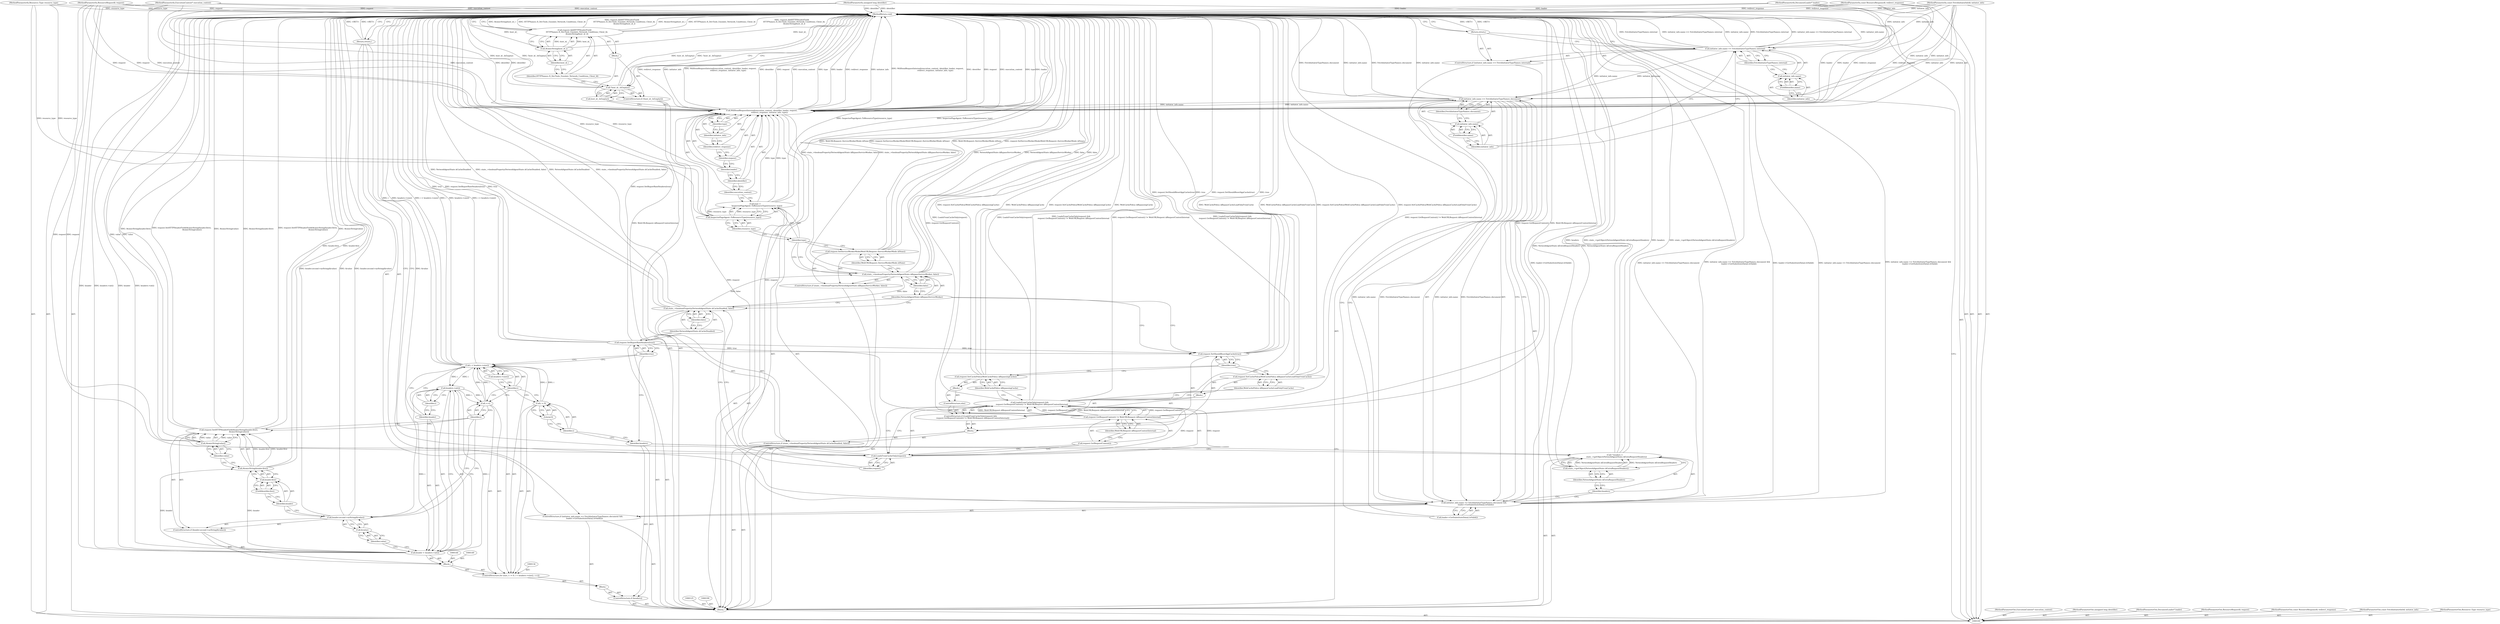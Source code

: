 digraph "0_Chrome_1c40f9042ae2d6ee7483d72998aabb5e73b2ff60_1" {
"1000211" [label="(MethodReturn,void)"];
"1000115" [label="(Return,return;)"];
"1000116" [label="(ControlStructure,if (initiator_info.name == FetchInitiatorTypeNames::document &&\n      loader->GetSubstituteData().IsValid()))"];
"1000121" [label="(FieldIdentifier,name)"];
"1000122" [label="(Identifier,FetchInitiatorTypeNames::document)"];
"1000117" [label="(Call,initiator_info.name == FetchInitiatorTypeNames::document &&\n      loader->GetSubstituteData().IsValid())"];
"1000118" [label="(Call,initiator_info.name == FetchInitiatorTypeNames::document)"];
"1000119" [label="(Call,initiator_info.name)"];
"1000120" [label="(Identifier,initiator_info)"];
"1000123" [label="(Call,loader->GetSubstituteData().IsValid())"];
"1000124" [label="(Return,return;)"];
"1000126" [label="(Call,* headers =\n      state_->getObject(NetworkAgentState::kExtraRequestHeaders))"];
"1000127" [label="(Identifier,headers)"];
"1000129" [label="(Identifier,NetworkAgentState::kExtraRequestHeaders)"];
"1000128" [label="(Call,state_->getObject(NetworkAgentState::kExtraRequestHeaders))"];
"1000132" [label="(Block,)"];
"1000130" [label="(ControlStructure,if (headers))"];
"1000131" [label="(Identifier,headers)"];
"1000135" [label="(Call,i = 0)"];
"1000136" [label="(Identifier,i)"];
"1000137" [label="(Literal,0)"];
"1000138" [label="(Call,i < headers->size())"];
"1000139" [label="(Identifier,i)"];
"1000140" [label="(Call,headers->size())"];
"1000133" [label="(ControlStructure,for (size_t i = 0; i < headers->size(); ++i))"];
"1000141" [label="(Call,++i)"];
"1000142" [label="(Identifier,i)"];
"1000101" [label="(MethodParameterIn,ExecutionContext* execution_context)"];
"1000347" [label="(MethodParameterOut,ExecutionContext* execution_context)"];
"1000145" [label="(Call,header = headers->at(i))"];
"1000146" [label="(Identifier,header)"];
"1000147" [label="(Call,headers->at(i))"];
"1000148" [label="(Identifier,i)"];
"1000143" [label="(Block,)"];
"1000151" [label="(Call,header.second->asString(&value))"];
"1000152" [label="(Call,&value)"];
"1000153" [label="(Identifier,value)"];
"1000150" [label="(ControlStructure,if (header.second->asString(&value)))"];
"1000155" [label="(Call,AtomicString(header.first))"];
"1000156" [label="(Call,header.first)"];
"1000157" [label="(Identifier,header)"];
"1000158" [label="(FieldIdentifier,first)"];
"1000154" [label="(Call,request.SetHTTPHeaderField(AtomicString(header.first),\n                                   AtomicString(value)))"];
"1000159" [label="(Call,AtomicString(value))"];
"1000160" [label="(Identifier,value)"];
"1000161" [label="(Call,request.SetReportRawHeaders(true))"];
"1000162" [label="(Identifier,true)"];
"1000102" [label="(MethodParameterIn,unsigned long identifier)"];
"1000348" [label="(MethodParameterOut,unsigned long identifier)"];
"1000163" [label="(ControlStructure,if (state_->booleanProperty(NetworkAgentState::kCacheDisabled, false)))"];
"1000165" [label="(Identifier,NetworkAgentState::kCacheDisabled)"];
"1000164" [label="(Call,state_->booleanProperty(NetworkAgentState::kCacheDisabled, false))"];
"1000166" [label="(Identifier,false)"];
"1000167" [label="(Block,)"];
"1000171" [label="(Identifier,request)"];
"1000168" [label="(ControlStructure,if (LoadsFromCacheOnly(request) &&\n        request.GetRequestContext() != WebURLRequest::kRequestContextInternal))"];
"1000169" [label="(Call,LoadsFromCacheOnly(request) &&\n        request.GetRequestContext() != WebURLRequest::kRequestContextInternal)"];
"1000170" [label="(Call,LoadsFromCacheOnly(request))"];
"1000174" [label="(Identifier,WebURLRequest::kRequestContextInternal)"];
"1000175" [label="(Block,)"];
"1000172" [label="(Call,request.GetRequestContext() != WebURLRequest::kRequestContextInternal)"];
"1000173" [label="(Call,request.GetRequestContext())"];
"1000177" [label="(Identifier,WebCachePolicy::kBypassCacheLoadOnlyFromCache)"];
"1000176" [label="(Call,request.SetCachePolicy(WebCachePolicy::kBypassCacheLoadOnlyFromCache))"];
"1000179" [label="(Block,)"];
"1000178" [label="(ControlStructure,else)"];
"1000181" [label="(Identifier,WebCachePolicy::kBypassingCache)"];
"1000180" [label="(Call,request.SetCachePolicy(WebCachePolicy::kBypassingCache))"];
"1000183" [label="(Identifier,true)"];
"1000182" [label="(Call,request.SetShouldResetAppCache(true))"];
"1000184" [label="(ControlStructure,if (state_->booleanProperty(NetworkAgentState::kBypassServiceWorker, false)))"];
"1000186" [label="(Identifier,NetworkAgentState::kBypassServiceWorker)"];
"1000185" [label="(Call,state_->booleanProperty(NetworkAgentState::kBypassServiceWorker, false))"];
"1000187" [label="(Identifier,false)"];
"1000103" [label="(MethodParameterIn,DocumentLoader* loader)"];
"1000349" [label="(MethodParameterOut,DocumentLoader* loader)"];
"1000189" [label="(Identifier,WebURLRequest::ServiceWorkerMode::kNone)"];
"1000188" [label="(Call,request.SetServiceWorkerMode(WebURLRequest::ServiceWorkerMode::kNone))"];
"1000191" [label="(Call,type =\n      InspectorPageAgent::ToResourceType(resource_type))"];
"1000192" [label="(Identifier,type)"];
"1000194" [label="(Identifier,resource_type)"];
"1000193" [label="(Call,InspectorPageAgent::ToResourceType(resource_type))"];
"1000196" [label="(Identifier,execution_context)"];
"1000195" [label="(Call,WillSendRequestInternal(execution_context, identifier, loader, request,\n                          redirect_response, initiator_info, type))"];
"1000197" [label="(Identifier,identifier)"];
"1000198" [label="(Identifier,loader)"];
"1000199" [label="(Identifier,request)"];
"1000200" [label="(Identifier,redirect_response)"];
"1000201" [label="(Identifier,initiator_info)"];
"1000202" [label="(Identifier,type)"];
"1000206" [label="(Block,)"];
"1000203" [label="(ControlStructure,if (!host_id_.IsEmpty()))"];
"1000204" [label="(Call,!host_id_.IsEmpty())"];
"1000205" [label="(Call,host_id_.IsEmpty())"];
"1000207" [label="(Call,request.AddHTTPHeaderField(\n        HTTPNames::X_DevTools_Emulate_Network_Conditions_Client_Id,\n        AtomicString(host_id_)))"];
"1000104" [label="(MethodParameterIn,ResourceRequest& request)"];
"1000350" [label="(MethodParameterOut,ResourceRequest& request)"];
"1000208" [label="(Identifier,HTTPNames::X_DevTools_Emulate_Network_Conditions_Client_Id)"];
"1000210" [label="(Identifier,host_id_)"];
"1000209" [label="(Call,AtomicString(host_id_))"];
"1000105" [label="(MethodParameterIn,const ResourceResponse& redirect_response)"];
"1000351" [label="(MethodParameterOut,const ResourceResponse& redirect_response)"];
"1000106" [label="(MethodParameterIn,const FetchInitiatorInfo& initiator_info)"];
"1000352" [label="(MethodParameterOut,const FetchInitiatorInfo& initiator_info)"];
"1000108" [label="(Block,)"];
"1000107" [label="(MethodParameterIn,Resource::Type resource_type)"];
"1000353" [label="(MethodParameterOut,Resource::Type resource_type)"];
"1000113" [label="(FieldIdentifier,name)"];
"1000109" [label="(ControlStructure,if (initiator_info.name == FetchInitiatorTypeNames::internal))"];
"1000114" [label="(Identifier,FetchInitiatorTypeNames::internal)"];
"1000110" [label="(Call,initiator_info.name == FetchInitiatorTypeNames::internal)"];
"1000111" [label="(Call,initiator_info.name)"];
"1000112" [label="(Identifier,initiator_info)"];
"1000211" -> "1000100"  [label="AST: "];
"1000211" -> "1000115"  [label="CFG: "];
"1000211" -> "1000124"  [label="CFG: "];
"1000211" -> "1000207"  [label="CFG: "];
"1000211" -> "1000204"  [label="CFG: "];
"1000124" -> "1000211"  [label="DDG: <RET>"];
"1000207" -> "1000211"  [label="DDG: AtomicString(host_id_)"];
"1000207" -> "1000211"  [label="DDG: HTTPNames::X_DevTools_Emulate_Network_Conditions_Client_Id"];
"1000207" -> "1000211"  [label="DDG: request.AddHTTPHeaderField(\n        HTTPNames::X_DevTools_Emulate_Network_Conditions_Client_Id,\n        AtomicString(host_id_))"];
"1000185" -> "1000211"  [label="DDG: state_->booleanProperty(NetworkAgentState::kBypassServiceWorker, false)"];
"1000185" -> "1000211"  [label="DDG: NetworkAgentState::kBypassServiceWorker"];
"1000185" -> "1000211"  [label="DDG: false"];
"1000169" -> "1000211"  [label="DDG: LoadsFromCacheOnly(request) &&\n        request.GetRequestContext() != WebURLRequest::kRequestContextInternal"];
"1000169" -> "1000211"  [label="DDG: request.GetRequestContext() != WebURLRequest::kRequestContextInternal"];
"1000169" -> "1000211"  [label="DDG: LoadsFromCacheOnly(request)"];
"1000195" -> "1000211"  [label="DDG: redirect_response"];
"1000195" -> "1000211"  [label="DDG: initiator_info"];
"1000195" -> "1000211"  [label="DDG: WillSendRequestInternal(execution_context, identifier, loader, request,\n                          redirect_response, initiator_info, type)"];
"1000195" -> "1000211"  [label="DDG: identifier"];
"1000195" -> "1000211"  [label="DDG: request"];
"1000195" -> "1000211"  [label="DDG: execution_context"];
"1000195" -> "1000211"  [label="DDG: type"];
"1000195" -> "1000211"  [label="DDG: loader"];
"1000104" -> "1000211"  [label="DDG: request"];
"1000105" -> "1000211"  [label="DDG: redirect_response"];
"1000180" -> "1000211"  [label="DDG: WebCachePolicy::kBypassingCache"];
"1000180" -> "1000211"  [label="DDG: request.SetCachePolicy(WebCachePolicy::kBypassingCache)"];
"1000117" -> "1000211"  [label="DDG: initiator_info.name == FetchInitiatorTypeNames::document"];
"1000117" -> "1000211"  [label="DDG: initiator_info.name == FetchInitiatorTypeNames::document &&\n      loader->GetSubstituteData().IsValid()"];
"1000117" -> "1000211"  [label="DDG: loader->GetSubstituteData().IsValid()"];
"1000102" -> "1000211"  [label="DDG: identifier"];
"1000154" -> "1000211"  [label="DDG: request.SetHTTPHeaderField(AtomicString(header.first),\n                                   AtomicString(value))"];
"1000154" -> "1000211"  [label="DDG: AtomicString(value)"];
"1000154" -> "1000211"  [label="DDG: AtomicString(header.first)"];
"1000182" -> "1000211"  [label="DDG: request.SetShouldResetAppCache(true)"];
"1000182" -> "1000211"  [label="DDG: true"];
"1000188" -> "1000211"  [label="DDG: request.SetServiceWorkerMode(WebURLRequest::ServiceWorkerMode::kNone)"];
"1000188" -> "1000211"  [label="DDG: WebURLRequest::ServiceWorkerMode::kNone"];
"1000164" -> "1000211"  [label="DDG: state_->booleanProperty(NetworkAgentState::kCacheDisabled, false)"];
"1000164" -> "1000211"  [label="DDG: NetworkAgentState::kCacheDisabled"];
"1000193" -> "1000211"  [label="DDG: resource_type"];
"1000209" -> "1000211"  [label="DDG: host_id_"];
"1000107" -> "1000211"  [label="DDG: resource_type"];
"1000151" -> "1000211"  [label="DDG: header.second->asString(&value)"];
"1000151" -> "1000211"  [label="DDG: &value"];
"1000110" -> "1000211"  [label="DDG: FetchInitiatorTypeNames::internal"];
"1000110" -> "1000211"  [label="DDG: initiator_info.name == FetchInitiatorTypeNames::internal"];
"1000110" -> "1000211"  [label="DDG: initiator_info.name"];
"1000159" -> "1000211"  [label="DDG: value"];
"1000138" -> "1000211"  [label="DDG: i"];
"1000138" -> "1000211"  [label="DDG: headers->size()"];
"1000138" -> "1000211"  [label="DDG: i < headers->size()"];
"1000128" -> "1000211"  [label="DDG: NetworkAgentState::kExtraRequestHeaders"];
"1000103" -> "1000211"  [label="DDG: loader"];
"1000176" -> "1000211"  [label="DDG: request.SetCachePolicy(WebCachePolicy::kBypassCacheLoadOnlyFromCache)"];
"1000176" -> "1000211"  [label="DDG: WebCachePolicy::kBypassCacheLoadOnlyFromCache"];
"1000126" -> "1000211"  [label="DDG: headers"];
"1000126" -> "1000211"  [label="DDG: state_->getObject(NetworkAgentState::kExtraRequestHeaders)"];
"1000191" -> "1000211"  [label="DDG: InspectorPageAgent::ToResourceType(resource_type)"];
"1000101" -> "1000211"  [label="DDG: execution_context"];
"1000172" -> "1000211"  [label="DDG: request.GetRequestContext()"];
"1000172" -> "1000211"  [label="DDG: WebURLRequest::kRequestContextInternal"];
"1000118" -> "1000211"  [label="DDG: FetchInitiatorTypeNames::document"];
"1000118" -> "1000211"  [label="DDG: initiator_info.name"];
"1000155" -> "1000211"  [label="DDG: header.first"];
"1000204" -> "1000211"  [label="DDG: host_id_.IsEmpty()"];
"1000204" -> "1000211"  [label="DDG: !host_id_.IsEmpty()"];
"1000161" -> "1000211"  [label="DDG: true"];
"1000161" -> "1000211"  [label="DDG: request.SetReportRawHeaders(true)"];
"1000145" -> "1000211"  [label="DDG: header"];
"1000145" -> "1000211"  [label="DDG: headers->at(i)"];
"1000106" -> "1000211"  [label="DDG: initiator_info"];
"1000115" -> "1000211"  [label="DDG: <RET>"];
"1000115" -> "1000109"  [label="AST: "];
"1000115" -> "1000110"  [label="CFG: "];
"1000211" -> "1000115"  [label="CFG: "];
"1000115" -> "1000211"  [label="DDG: <RET>"];
"1000116" -> "1000108"  [label="AST: "];
"1000117" -> "1000116"  [label="AST: "];
"1000124" -> "1000116"  [label="AST: "];
"1000121" -> "1000119"  [label="AST: "];
"1000121" -> "1000120"  [label="CFG: "];
"1000119" -> "1000121"  [label="CFG: "];
"1000122" -> "1000118"  [label="AST: "];
"1000122" -> "1000119"  [label="CFG: "];
"1000118" -> "1000122"  [label="CFG: "];
"1000117" -> "1000116"  [label="AST: "];
"1000117" -> "1000118"  [label="CFG: "];
"1000117" -> "1000123"  [label="CFG: "];
"1000118" -> "1000117"  [label="AST: "];
"1000123" -> "1000117"  [label="AST: "];
"1000124" -> "1000117"  [label="CFG: "];
"1000127" -> "1000117"  [label="CFG: "];
"1000117" -> "1000211"  [label="DDG: initiator_info.name == FetchInitiatorTypeNames::document"];
"1000117" -> "1000211"  [label="DDG: initiator_info.name == FetchInitiatorTypeNames::document &&\n      loader->GetSubstituteData().IsValid()"];
"1000117" -> "1000211"  [label="DDG: loader->GetSubstituteData().IsValid()"];
"1000118" -> "1000117"  [label="DDG: initiator_info.name"];
"1000118" -> "1000117"  [label="DDG: FetchInitiatorTypeNames::document"];
"1000118" -> "1000117"  [label="AST: "];
"1000118" -> "1000122"  [label="CFG: "];
"1000119" -> "1000118"  [label="AST: "];
"1000122" -> "1000118"  [label="AST: "];
"1000123" -> "1000118"  [label="CFG: "];
"1000117" -> "1000118"  [label="CFG: "];
"1000118" -> "1000211"  [label="DDG: FetchInitiatorTypeNames::document"];
"1000118" -> "1000211"  [label="DDG: initiator_info.name"];
"1000118" -> "1000117"  [label="DDG: initiator_info.name"];
"1000118" -> "1000117"  [label="DDG: FetchInitiatorTypeNames::document"];
"1000110" -> "1000118"  [label="DDG: initiator_info.name"];
"1000106" -> "1000118"  [label="DDG: initiator_info"];
"1000118" -> "1000195"  [label="DDG: initiator_info.name"];
"1000119" -> "1000118"  [label="AST: "];
"1000119" -> "1000121"  [label="CFG: "];
"1000120" -> "1000119"  [label="AST: "];
"1000121" -> "1000119"  [label="AST: "];
"1000122" -> "1000119"  [label="CFG: "];
"1000120" -> "1000119"  [label="AST: "];
"1000120" -> "1000110"  [label="CFG: "];
"1000121" -> "1000120"  [label="CFG: "];
"1000123" -> "1000117"  [label="AST: "];
"1000123" -> "1000118"  [label="CFG: "];
"1000117" -> "1000123"  [label="CFG: "];
"1000124" -> "1000116"  [label="AST: "];
"1000124" -> "1000117"  [label="CFG: "];
"1000211" -> "1000124"  [label="CFG: "];
"1000124" -> "1000211"  [label="DDG: <RET>"];
"1000126" -> "1000108"  [label="AST: "];
"1000126" -> "1000128"  [label="CFG: "];
"1000127" -> "1000126"  [label="AST: "];
"1000128" -> "1000126"  [label="AST: "];
"1000131" -> "1000126"  [label="CFG: "];
"1000126" -> "1000211"  [label="DDG: headers"];
"1000126" -> "1000211"  [label="DDG: state_->getObject(NetworkAgentState::kExtraRequestHeaders)"];
"1000128" -> "1000126"  [label="DDG: NetworkAgentState::kExtraRequestHeaders"];
"1000127" -> "1000126"  [label="AST: "];
"1000127" -> "1000117"  [label="CFG: "];
"1000129" -> "1000127"  [label="CFG: "];
"1000129" -> "1000128"  [label="AST: "];
"1000129" -> "1000127"  [label="CFG: "];
"1000128" -> "1000129"  [label="CFG: "];
"1000128" -> "1000126"  [label="AST: "];
"1000128" -> "1000129"  [label="CFG: "];
"1000129" -> "1000128"  [label="AST: "];
"1000126" -> "1000128"  [label="CFG: "];
"1000128" -> "1000211"  [label="DDG: NetworkAgentState::kExtraRequestHeaders"];
"1000128" -> "1000126"  [label="DDG: NetworkAgentState::kExtraRequestHeaders"];
"1000132" -> "1000130"  [label="AST: "];
"1000133" -> "1000132"  [label="AST: "];
"1000130" -> "1000108"  [label="AST: "];
"1000131" -> "1000130"  [label="AST: "];
"1000132" -> "1000130"  [label="AST: "];
"1000131" -> "1000130"  [label="AST: "];
"1000131" -> "1000126"  [label="CFG: "];
"1000136" -> "1000131"  [label="CFG: "];
"1000162" -> "1000131"  [label="CFG: "];
"1000135" -> "1000133"  [label="AST: "];
"1000135" -> "1000137"  [label="CFG: "];
"1000136" -> "1000135"  [label="AST: "];
"1000137" -> "1000135"  [label="AST: "];
"1000139" -> "1000135"  [label="CFG: "];
"1000135" -> "1000138"  [label="DDG: i"];
"1000136" -> "1000135"  [label="AST: "];
"1000136" -> "1000131"  [label="CFG: "];
"1000137" -> "1000136"  [label="CFG: "];
"1000137" -> "1000135"  [label="AST: "];
"1000137" -> "1000136"  [label="CFG: "];
"1000135" -> "1000137"  [label="CFG: "];
"1000138" -> "1000133"  [label="AST: "];
"1000138" -> "1000140"  [label="CFG: "];
"1000139" -> "1000138"  [label="AST: "];
"1000140" -> "1000138"  [label="AST: "];
"1000146" -> "1000138"  [label="CFG: "];
"1000162" -> "1000138"  [label="CFG: "];
"1000138" -> "1000211"  [label="DDG: i"];
"1000138" -> "1000211"  [label="DDG: headers->size()"];
"1000138" -> "1000211"  [label="DDG: i < headers->size()"];
"1000141" -> "1000138"  [label="DDG: i"];
"1000135" -> "1000138"  [label="DDG: i"];
"1000138" -> "1000147"  [label="DDG: i"];
"1000139" -> "1000138"  [label="AST: "];
"1000139" -> "1000135"  [label="CFG: "];
"1000139" -> "1000141"  [label="CFG: "];
"1000140" -> "1000139"  [label="CFG: "];
"1000140" -> "1000138"  [label="AST: "];
"1000140" -> "1000139"  [label="CFG: "];
"1000138" -> "1000140"  [label="CFG: "];
"1000133" -> "1000132"  [label="AST: "];
"1000134" -> "1000133"  [label="AST: "];
"1000135" -> "1000133"  [label="AST: "];
"1000138" -> "1000133"  [label="AST: "];
"1000141" -> "1000133"  [label="AST: "];
"1000143" -> "1000133"  [label="AST: "];
"1000141" -> "1000133"  [label="AST: "];
"1000141" -> "1000142"  [label="CFG: "];
"1000142" -> "1000141"  [label="AST: "];
"1000139" -> "1000141"  [label="CFG: "];
"1000141" -> "1000138"  [label="DDG: i"];
"1000147" -> "1000141"  [label="DDG: i"];
"1000142" -> "1000141"  [label="AST: "];
"1000142" -> "1000154"  [label="CFG: "];
"1000142" -> "1000151"  [label="CFG: "];
"1000141" -> "1000142"  [label="CFG: "];
"1000101" -> "1000100"  [label="AST: "];
"1000101" -> "1000211"  [label="DDG: execution_context"];
"1000101" -> "1000195"  [label="DDG: execution_context"];
"1000347" -> "1000100"  [label="AST: "];
"1000145" -> "1000143"  [label="AST: "];
"1000145" -> "1000147"  [label="CFG: "];
"1000146" -> "1000145"  [label="AST: "];
"1000147" -> "1000145"  [label="AST: "];
"1000153" -> "1000145"  [label="CFG: "];
"1000145" -> "1000211"  [label="DDG: header"];
"1000145" -> "1000211"  [label="DDG: headers->at(i)"];
"1000147" -> "1000145"  [label="DDG: i"];
"1000145" -> "1000155"  [label="DDG: header"];
"1000146" -> "1000145"  [label="AST: "];
"1000146" -> "1000138"  [label="CFG: "];
"1000148" -> "1000146"  [label="CFG: "];
"1000147" -> "1000145"  [label="AST: "];
"1000147" -> "1000148"  [label="CFG: "];
"1000148" -> "1000147"  [label="AST: "];
"1000145" -> "1000147"  [label="CFG: "];
"1000147" -> "1000141"  [label="DDG: i"];
"1000147" -> "1000145"  [label="DDG: i"];
"1000138" -> "1000147"  [label="DDG: i"];
"1000148" -> "1000147"  [label="AST: "];
"1000148" -> "1000146"  [label="CFG: "];
"1000147" -> "1000148"  [label="CFG: "];
"1000143" -> "1000133"  [label="AST: "];
"1000144" -> "1000143"  [label="AST: "];
"1000145" -> "1000143"  [label="AST: "];
"1000149" -> "1000143"  [label="AST: "];
"1000150" -> "1000143"  [label="AST: "];
"1000151" -> "1000150"  [label="AST: "];
"1000151" -> "1000152"  [label="CFG: "];
"1000152" -> "1000151"  [label="AST: "];
"1000157" -> "1000151"  [label="CFG: "];
"1000142" -> "1000151"  [label="CFG: "];
"1000151" -> "1000211"  [label="DDG: header.second->asString(&value)"];
"1000151" -> "1000211"  [label="DDG: &value"];
"1000152" -> "1000151"  [label="AST: "];
"1000152" -> "1000153"  [label="CFG: "];
"1000153" -> "1000152"  [label="AST: "];
"1000151" -> "1000152"  [label="CFG: "];
"1000153" -> "1000152"  [label="AST: "];
"1000153" -> "1000145"  [label="CFG: "];
"1000152" -> "1000153"  [label="CFG: "];
"1000150" -> "1000143"  [label="AST: "];
"1000151" -> "1000150"  [label="AST: "];
"1000154" -> "1000150"  [label="AST: "];
"1000155" -> "1000154"  [label="AST: "];
"1000155" -> "1000156"  [label="CFG: "];
"1000156" -> "1000155"  [label="AST: "];
"1000160" -> "1000155"  [label="CFG: "];
"1000155" -> "1000211"  [label="DDG: header.first"];
"1000155" -> "1000154"  [label="DDG: header.first"];
"1000145" -> "1000155"  [label="DDG: header"];
"1000156" -> "1000155"  [label="AST: "];
"1000156" -> "1000158"  [label="CFG: "];
"1000157" -> "1000156"  [label="AST: "];
"1000158" -> "1000156"  [label="AST: "];
"1000155" -> "1000156"  [label="CFG: "];
"1000157" -> "1000156"  [label="AST: "];
"1000157" -> "1000151"  [label="CFG: "];
"1000158" -> "1000157"  [label="CFG: "];
"1000158" -> "1000156"  [label="AST: "];
"1000158" -> "1000157"  [label="CFG: "];
"1000156" -> "1000158"  [label="CFG: "];
"1000154" -> "1000150"  [label="AST: "];
"1000154" -> "1000159"  [label="CFG: "];
"1000155" -> "1000154"  [label="AST: "];
"1000159" -> "1000154"  [label="AST: "];
"1000142" -> "1000154"  [label="CFG: "];
"1000154" -> "1000211"  [label="DDG: request.SetHTTPHeaderField(AtomicString(header.first),\n                                   AtomicString(value))"];
"1000154" -> "1000211"  [label="DDG: AtomicString(value)"];
"1000154" -> "1000211"  [label="DDG: AtomicString(header.first)"];
"1000155" -> "1000154"  [label="DDG: header.first"];
"1000159" -> "1000154"  [label="DDG: value"];
"1000159" -> "1000154"  [label="AST: "];
"1000159" -> "1000160"  [label="CFG: "];
"1000160" -> "1000159"  [label="AST: "];
"1000154" -> "1000159"  [label="CFG: "];
"1000159" -> "1000211"  [label="DDG: value"];
"1000159" -> "1000154"  [label="DDG: value"];
"1000160" -> "1000159"  [label="AST: "];
"1000160" -> "1000155"  [label="CFG: "];
"1000159" -> "1000160"  [label="CFG: "];
"1000161" -> "1000108"  [label="AST: "];
"1000161" -> "1000162"  [label="CFG: "];
"1000162" -> "1000161"  [label="AST: "];
"1000165" -> "1000161"  [label="CFG: "];
"1000161" -> "1000211"  [label="DDG: true"];
"1000161" -> "1000211"  [label="DDG: request.SetReportRawHeaders(true)"];
"1000161" -> "1000182"  [label="DDG: true"];
"1000162" -> "1000161"  [label="AST: "];
"1000162" -> "1000138"  [label="CFG: "];
"1000161" -> "1000162"  [label="CFG: "];
"1000102" -> "1000100"  [label="AST: "];
"1000102" -> "1000211"  [label="DDG: identifier"];
"1000102" -> "1000195"  [label="DDG: identifier"];
"1000348" -> "1000100"  [label="AST: "];
"1000163" -> "1000108"  [label="AST: "];
"1000164" -> "1000163"  [label="AST: "];
"1000167" -> "1000163"  [label="AST: "];
"1000165" -> "1000164"  [label="AST: "];
"1000165" -> "1000161"  [label="CFG: "];
"1000166" -> "1000165"  [label="CFG: "];
"1000164" -> "1000163"  [label="AST: "];
"1000164" -> "1000166"  [label="CFG: "];
"1000165" -> "1000164"  [label="AST: "];
"1000166" -> "1000164"  [label="AST: "];
"1000171" -> "1000164"  [label="CFG: "];
"1000186" -> "1000164"  [label="CFG: "];
"1000164" -> "1000211"  [label="DDG: state_->booleanProperty(NetworkAgentState::kCacheDisabled, false)"];
"1000164" -> "1000211"  [label="DDG: NetworkAgentState::kCacheDisabled"];
"1000164" -> "1000185"  [label="DDG: false"];
"1000166" -> "1000164"  [label="AST: "];
"1000166" -> "1000165"  [label="CFG: "];
"1000164" -> "1000166"  [label="CFG: "];
"1000167" -> "1000163"  [label="AST: "];
"1000168" -> "1000167"  [label="AST: "];
"1000182" -> "1000167"  [label="AST: "];
"1000171" -> "1000170"  [label="AST: "];
"1000171" -> "1000164"  [label="CFG: "];
"1000170" -> "1000171"  [label="CFG: "];
"1000168" -> "1000167"  [label="AST: "];
"1000169" -> "1000168"  [label="AST: "];
"1000175" -> "1000168"  [label="AST: "];
"1000178" -> "1000168"  [label="AST: "];
"1000169" -> "1000168"  [label="AST: "];
"1000169" -> "1000170"  [label="CFG: "];
"1000169" -> "1000172"  [label="CFG: "];
"1000170" -> "1000169"  [label="AST: "];
"1000172" -> "1000169"  [label="AST: "];
"1000177" -> "1000169"  [label="CFG: "];
"1000181" -> "1000169"  [label="CFG: "];
"1000169" -> "1000211"  [label="DDG: LoadsFromCacheOnly(request) &&\n        request.GetRequestContext() != WebURLRequest::kRequestContextInternal"];
"1000169" -> "1000211"  [label="DDG: request.GetRequestContext() != WebURLRequest::kRequestContextInternal"];
"1000169" -> "1000211"  [label="DDG: LoadsFromCacheOnly(request)"];
"1000170" -> "1000169"  [label="DDG: request"];
"1000172" -> "1000169"  [label="DDG: request.GetRequestContext()"];
"1000172" -> "1000169"  [label="DDG: WebURLRequest::kRequestContextInternal"];
"1000170" -> "1000169"  [label="AST: "];
"1000170" -> "1000171"  [label="CFG: "];
"1000171" -> "1000170"  [label="AST: "];
"1000173" -> "1000170"  [label="CFG: "];
"1000169" -> "1000170"  [label="CFG: "];
"1000170" -> "1000169"  [label="DDG: request"];
"1000104" -> "1000170"  [label="DDG: request"];
"1000170" -> "1000195"  [label="DDG: request"];
"1000174" -> "1000172"  [label="AST: "];
"1000174" -> "1000173"  [label="CFG: "];
"1000172" -> "1000174"  [label="CFG: "];
"1000175" -> "1000168"  [label="AST: "];
"1000176" -> "1000175"  [label="AST: "];
"1000172" -> "1000169"  [label="AST: "];
"1000172" -> "1000174"  [label="CFG: "];
"1000173" -> "1000172"  [label="AST: "];
"1000174" -> "1000172"  [label="AST: "];
"1000169" -> "1000172"  [label="CFG: "];
"1000172" -> "1000211"  [label="DDG: request.GetRequestContext()"];
"1000172" -> "1000211"  [label="DDG: WebURLRequest::kRequestContextInternal"];
"1000172" -> "1000169"  [label="DDG: request.GetRequestContext()"];
"1000172" -> "1000169"  [label="DDG: WebURLRequest::kRequestContextInternal"];
"1000173" -> "1000172"  [label="AST: "];
"1000173" -> "1000170"  [label="CFG: "];
"1000174" -> "1000173"  [label="CFG: "];
"1000177" -> "1000176"  [label="AST: "];
"1000177" -> "1000169"  [label="CFG: "];
"1000176" -> "1000177"  [label="CFG: "];
"1000176" -> "1000175"  [label="AST: "];
"1000176" -> "1000177"  [label="CFG: "];
"1000177" -> "1000176"  [label="AST: "];
"1000183" -> "1000176"  [label="CFG: "];
"1000176" -> "1000211"  [label="DDG: request.SetCachePolicy(WebCachePolicy::kBypassCacheLoadOnlyFromCache)"];
"1000176" -> "1000211"  [label="DDG: WebCachePolicy::kBypassCacheLoadOnlyFromCache"];
"1000179" -> "1000178"  [label="AST: "];
"1000180" -> "1000179"  [label="AST: "];
"1000178" -> "1000168"  [label="AST: "];
"1000179" -> "1000178"  [label="AST: "];
"1000181" -> "1000180"  [label="AST: "];
"1000181" -> "1000169"  [label="CFG: "];
"1000180" -> "1000181"  [label="CFG: "];
"1000180" -> "1000179"  [label="AST: "];
"1000180" -> "1000181"  [label="CFG: "];
"1000181" -> "1000180"  [label="AST: "];
"1000183" -> "1000180"  [label="CFG: "];
"1000180" -> "1000211"  [label="DDG: WebCachePolicy::kBypassingCache"];
"1000180" -> "1000211"  [label="DDG: request.SetCachePolicy(WebCachePolicy::kBypassingCache)"];
"1000183" -> "1000182"  [label="AST: "];
"1000183" -> "1000176"  [label="CFG: "];
"1000183" -> "1000180"  [label="CFG: "];
"1000182" -> "1000183"  [label="CFG: "];
"1000182" -> "1000167"  [label="AST: "];
"1000182" -> "1000183"  [label="CFG: "];
"1000183" -> "1000182"  [label="AST: "];
"1000186" -> "1000182"  [label="CFG: "];
"1000182" -> "1000211"  [label="DDG: request.SetShouldResetAppCache(true)"];
"1000182" -> "1000211"  [label="DDG: true"];
"1000161" -> "1000182"  [label="DDG: true"];
"1000184" -> "1000108"  [label="AST: "];
"1000185" -> "1000184"  [label="AST: "];
"1000188" -> "1000184"  [label="AST: "];
"1000186" -> "1000185"  [label="AST: "];
"1000186" -> "1000182"  [label="CFG: "];
"1000186" -> "1000164"  [label="CFG: "];
"1000187" -> "1000186"  [label="CFG: "];
"1000185" -> "1000184"  [label="AST: "];
"1000185" -> "1000187"  [label="CFG: "];
"1000186" -> "1000185"  [label="AST: "];
"1000187" -> "1000185"  [label="AST: "];
"1000189" -> "1000185"  [label="CFG: "];
"1000192" -> "1000185"  [label="CFG: "];
"1000185" -> "1000211"  [label="DDG: state_->booleanProperty(NetworkAgentState::kBypassServiceWorker, false)"];
"1000185" -> "1000211"  [label="DDG: NetworkAgentState::kBypassServiceWorker"];
"1000185" -> "1000211"  [label="DDG: false"];
"1000164" -> "1000185"  [label="DDG: false"];
"1000187" -> "1000185"  [label="AST: "];
"1000187" -> "1000186"  [label="CFG: "];
"1000185" -> "1000187"  [label="CFG: "];
"1000103" -> "1000100"  [label="AST: "];
"1000103" -> "1000211"  [label="DDG: loader"];
"1000103" -> "1000195"  [label="DDG: loader"];
"1000349" -> "1000100"  [label="AST: "];
"1000189" -> "1000188"  [label="AST: "];
"1000189" -> "1000185"  [label="CFG: "];
"1000188" -> "1000189"  [label="CFG: "];
"1000188" -> "1000184"  [label="AST: "];
"1000188" -> "1000189"  [label="CFG: "];
"1000189" -> "1000188"  [label="AST: "];
"1000192" -> "1000188"  [label="CFG: "];
"1000188" -> "1000211"  [label="DDG: request.SetServiceWorkerMode(WebURLRequest::ServiceWorkerMode::kNone)"];
"1000188" -> "1000211"  [label="DDG: WebURLRequest::ServiceWorkerMode::kNone"];
"1000191" -> "1000108"  [label="AST: "];
"1000191" -> "1000193"  [label="CFG: "];
"1000192" -> "1000191"  [label="AST: "];
"1000193" -> "1000191"  [label="AST: "];
"1000196" -> "1000191"  [label="CFG: "];
"1000191" -> "1000211"  [label="DDG: InspectorPageAgent::ToResourceType(resource_type)"];
"1000193" -> "1000191"  [label="DDG: resource_type"];
"1000191" -> "1000195"  [label="DDG: type"];
"1000192" -> "1000191"  [label="AST: "];
"1000192" -> "1000188"  [label="CFG: "];
"1000192" -> "1000185"  [label="CFG: "];
"1000194" -> "1000192"  [label="CFG: "];
"1000194" -> "1000193"  [label="AST: "];
"1000194" -> "1000192"  [label="CFG: "];
"1000193" -> "1000194"  [label="CFG: "];
"1000193" -> "1000191"  [label="AST: "];
"1000193" -> "1000194"  [label="CFG: "];
"1000194" -> "1000193"  [label="AST: "];
"1000191" -> "1000193"  [label="CFG: "];
"1000193" -> "1000211"  [label="DDG: resource_type"];
"1000193" -> "1000191"  [label="DDG: resource_type"];
"1000107" -> "1000193"  [label="DDG: resource_type"];
"1000196" -> "1000195"  [label="AST: "];
"1000196" -> "1000191"  [label="CFG: "];
"1000197" -> "1000196"  [label="CFG: "];
"1000195" -> "1000108"  [label="AST: "];
"1000195" -> "1000202"  [label="CFG: "];
"1000196" -> "1000195"  [label="AST: "];
"1000197" -> "1000195"  [label="AST: "];
"1000198" -> "1000195"  [label="AST: "];
"1000199" -> "1000195"  [label="AST: "];
"1000200" -> "1000195"  [label="AST: "];
"1000201" -> "1000195"  [label="AST: "];
"1000202" -> "1000195"  [label="AST: "];
"1000205" -> "1000195"  [label="CFG: "];
"1000195" -> "1000211"  [label="DDG: redirect_response"];
"1000195" -> "1000211"  [label="DDG: initiator_info"];
"1000195" -> "1000211"  [label="DDG: WillSendRequestInternal(execution_context, identifier, loader, request,\n                          redirect_response, initiator_info, type)"];
"1000195" -> "1000211"  [label="DDG: identifier"];
"1000195" -> "1000211"  [label="DDG: request"];
"1000195" -> "1000211"  [label="DDG: execution_context"];
"1000195" -> "1000211"  [label="DDG: type"];
"1000195" -> "1000211"  [label="DDG: loader"];
"1000101" -> "1000195"  [label="DDG: execution_context"];
"1000102" -> "1000195"  [label="DDG: identifier"];
"1000103" -> "1000195"  [label="DDG: loader"];
"1000170" -> "1000195"  [label="DDG: request"];
"1000104" -> "1000195"  [label="DDG: request"];
"1000105" -> "1000195"  [label="DDG: redirect_response"];
"1000118" -> "1000195"  [label="DDG: initiator_info.name"];
"1000106" -> "1000195"  [label="DDG: initiator_info"];
"1000191" -> "1000195"  [label="DDG: type"];
"1000197" -> "1000195"  [label="AST: "];
"1000197" -> "1000196"  [label="CFG: "];
"1000198" -> "1000197"  [label="CFG: "];
"1000198" -> "1000195"  [label="AST: "];
"1000198" -> "1000197"  [label="CFG: "];
"1000199" -> "1000198"  [label="CFG: "];
"1000199" -> "1000195"  [label="AST: "];
"1000199" -> "1000198"  [label="CFG: "];
"1000200" -> "1000199"  [label="CFG: "];
"1000200" -> "1000195"  [label="AST: "];
"1000200" -> "1000199"  [label="CFG: "];
"1000201" -> "1000200"  [label="CFG: "];
"1000201" -> "1000195"  [label="AST: "];
"1000201" -> "1000200"  [label="CFG: "];
"1000202" -> "1000201"  [label="CFG: "];
"1000202" -> "1000195"  [label="AST: "];
"1000202" -> "1000201"  [label="CFG: "];
"1000195" -> "1000202"  [label="CFG: "];
"1000206" -> "1000203"  [label="AST: "];
"1000207" -> "1000206"  [label="AST: "];
"1000203" -> "1000108"  [label="AST: "];
"1000204" -> "1000203"  [label="AST: "];
"1000206" -> "1000203"  [label="AST: "];
"1000204" -> "1000203"  [label="AST: "];
"1000204" -> "1000205"  [label="CFG: "];
"1000205" -> "1000204"  [label="AST: "];
"1000208" -> "1000204"  [label="CFG: "];
"1000211" -> "1000204"  [label="CFG: "];
"1000204" -> "1000211"  [label="DDG: host_id_.IsEmpty()"];
"1000204" -> "1000211"  [label="DDG: !host_id_.IsEmpty()"];
"1000205" -> "1000204"  [label="AST: "];
"1000205" -> "1000195"  [label="CFG: "];
"1000204" -> "1000205"  [label="CFG: "];
"1000207" -> "1000206"  [label="AST: "];
"1000207" -> "1000209"  [label="CFG: "];
"1000208" -> "1000207"  [label="AST: "];
"1000209" -> "1000207"  [label="AST: "];
"1000211" -> "1000207"  [label="CFG: "];
"1000207" -> "1000211"  [label="DDG: AtomicString(host_id_)"];
"1000207" -> "1000211"  [label="DDG: HTTPNames::X_DevTools_Emulate_Network_Conditions_Client_Id"];
"1000207" -> "1000211"  [label="DDG: request.AddHTTPHeaderField(\n        HTTPNames::X_DevTools_Emulate_Network_Conditions_Client_Id,\n        AtomicString(host_id_))"];
"1000209" -> "1000207"  [label="DDG: host_id_"];
"1000104" -> "1000100"  [label="AST: "];
"1000104" -> "1000211"  [label="DDG: request"];
"1000104" -> "1000170"  [label="DDG: request"];
"1000104" -> "1000195"  [label="DDG: request"];
"1000350" -> "1000100"  [label="AST: "];
"1000208" -> "1000207"  [label="AST: "];
"1000208" -> "1000204"  [label="CFG: "];
"1000210" -> "1000208"  [label="CFG: "];
"1000210" -> "1000209"  [label="AST: "];
"1000210" -> "1000208"  [label="CFG: "];
"1000209" -> "1000210"  [label="CFG: "];
"1000209" -> "1000207"  [label="AST: "];
"1000209" -> "1000210"  [label="CFG: "];
"1000210" -> "1000209"  [label="AST: "];
"1000207" -> "1000209"  [label="CFG: "];
"1000209" -> "1000211"  [label="DDG: host_id_"];
"1000209" -> "1000207"  [label="DDG: host_id_"];
"1000105" -> "1000100"  [label="AST: "];
"1000105" -> "1000211"  [label="DDG: redirect_response"];
"1000105" -> "1000195"  [label="DDG: redirect_response"];
"1000351" -> "1000100"  [label="AST: "];
"1000106" -> "1000100"  [label="AST: "];
"1000106" -> "1000211"  [label="DDG: initiator_info"];
"1000106" -> "1000110"  [label="DDG: initiator_info"];
"1000106" -> "1000118"  [label="DDG: initiator_info"];
"1000106" -> "1000195"  [label="DDG: initiator_info"];
"1000352" -> "1000100"  [label="AST: "];
"1000108" -> "1000100"  [label="AST: "];
"1000109" -> "1000108"  [label="AST: "];
"1000116" -> "1000108"  [label="AST: "];
"1000125" -> "1000108"  [label="AST: "];
"1000126" -> "1000108"  [label="AST: "];
"1000130" -> "1000108"  [label="AST: "];
"1000161" -> "1000108"  [label="AST: "];
"1000163" -> "1000108"  [label="AST: "];
"1000184" -> "1000108"  [label="AST: "];
"1000190" -> "1000108"  [label="AST: "];
"1000191" -> "1000108"  [label="AST: "];
"1000195" -> "1000108"  [label="AST: "];
"1000203" -> "1000108"  [label="AST: "];
"1000107" -> "1000100"  [label="AST: "];
"1000107" -> "1000211"  [label="DDG: resource_type"];
"1000107" -> "1000193"  [label="DDG: resource_type"];
"1000353" -> "1000100"  [label="AST: "];
"1000113" -> "1000111"  [label="AST: "];
"1000113" -> "1000112"  [label="CFG: "];
"1000111" -> "1000113"  [label="CFG: "];
"1000109" -> "1000108"  [label="AST: "];
"1000110" -> "1000109"  [label="AST: "];
"1000115" -> "1000109"  [label="AST: "];
"1000114" -> "1000110"  [label="AST: "];
"1000114" -> "1000111"  [label="CFG: "];
"1000110" -> "1000114"  [label="CFG: "];
"1000110" -> "1000109"  [label="AST: "];
"1000110" -> "1000114"  [label="CFG: "];
"1000111" -> "1000110"  [label="AST: "];
"1000114" -> "1000110"  [label="AST: "];
"1000115" -> "1000110"  [label="CFG: "];
"1000120" -> "1000110"  [label="CFG: "];
"1000110" -> "1000211"  [label="DDG: FetchInitiatorTypeNames::internal"];
"1000110" -> "1000211"  [label="DDG: initiator_info.name == FetchInitiatorTypeNames::internal"];
"1000110" -> "1000211"  [label="DDG: initiator_info.name"];
"1000106" -> "1000110"  [label="DDG: initiator_info"];
"1000110" -> "1000118"  [label="DDG: initiator_info.name"];
"1000111" -> "1000110"  [label="AST: "];
"1000111" -> "1000113"  [label="CFG: "];
"1000112" -> "1000111"  [label="AST: "];
"1000113" -> "1000111"  [label="AST: "];
"1000114" -> "1000111"  [label="CFG: "];
"1000112" -> "1000111"  [label="AST: "];
"1000112" -> "1000100"  [label="CFG: "];
"1000113" -> "1000112"  [label="CFG: "];
}
